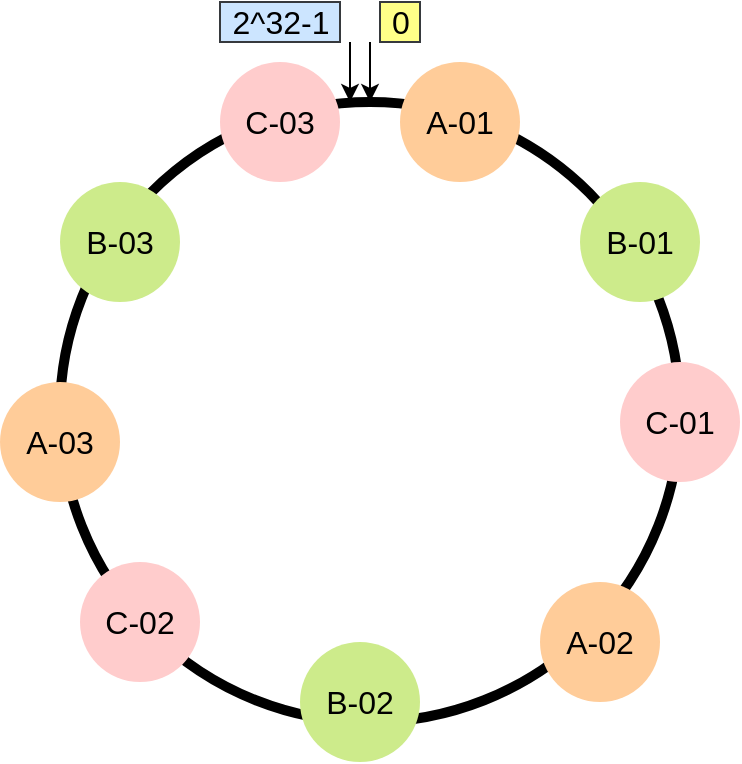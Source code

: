 <mxfile version="16.6.1" type="github">
  <diagram id="uhZRrbbooafKq6Ty_Mqz" name="Page-1">
    <mxGraphModel dx="946" dy="558" grid="1" gridSize="10" guides="1" tooltips="1" connect="1" arrows="1" fold="1" page="1" pageScale="1" pageWidth="827" pageHeight="1169" math="0" shadow="0">
      <root>
        <mxCell id="0" />
        <mxCell id="1" parent="0" />
        <mxCell id="T0rcanwpA7fi5b8NUpEl-1" value="" style="ellipse;whiteSpace=wrap;html=1;aspect=fixed;strokeWidth=5;fontSize=16;" vertex="1" parent="1">
          <mxGeometry x="260" y="140" width="310" height="310" as="geometry" />
        </mxCell>
        <mxCell id="T0rcanwpA7fi5b8NUpEl-2" value="" style="endArrow=classic;html=1;rounded=0;entryX=0.5;entryY=0;entryDx=0;entryDy=0;fontSize=16;" edge="1" parent="1" target="T0rcanwpA7fi5b8NUpEl-1">
          <mxGeometry width="50" height="50" relative="1" as="geometry">
            <mxPoint x="415" y="110" as="sourcePoint" />
            <mxPoint x="450" y="50" as="targetPoint" />
          </mxGeometry>
        </mxCell>
        <mxCell id="T0rcanwpA7fi5b8NUpEl-3" value="0" style="text;html=1;align=center;verticalAlign=middle;resizable=0;points=[];autosize=1;strokeColor=#36393d;fillColor=#ffff88;fontSize=16;" vertex="1" parent="1">
          <mxGeometry x="420" y="90" width="20" height="20" as="geometry" />
        </mxCell>
        <mxCell id="T0rcanwpA7fi5b8NUpEl-4" value="" style="endArrow=classic;html=1;rounded=0;entryX=0.5;entryY=0;entryDx=0;entryDy=0;fontSize=16;" edge="1" parent="1">
          <mxGeometry width="50" height="50" relative="1" as="geometry">
            <mxPoint x="405" y="110" as="sourcePoint" />
            <mxPoint x="405" y="140" as="targetPoint" />
          </mxGeometry>
        </mxCell>
        <mxCell id="T0rcanwpA7fi5b8NUpEl-5" value="2^32-1" style="text;html=1;align=center;verticalAlign=middle;resizable=0;points=[];autosize=1;strokeColor=#36393d;fillColor=#cce5ff;fontSize=16;" vertex="1" parent="1">
          <mxGeometry x="340" y="90" width="60" height="20" as="geometry" />
        </mxCell>
        <mxCell id="T0rcanwpA7fi5b8NUpEl-6" value="A-01" style="ellipse;whiteSpace=wrap;html=1;aspect=fixed;fontSize=16;strokeWidth=5;fillColor=#ffcc99;strokeColor=none;" vertex="1" parent="1">
          <mxGeometry x="430" y="120" width="60" height="60" as="geometry" />
        </mxCell>
        <mxCell id="T0rcanwpA7fi5b8NUpEl-19" value="B-01" style="ellipse;whiteSpace=wrap;html=1;aspect=fixed;fontSize=16;strokeWidth=5;fillColor=#cdeb8b;strokeColor=none;" vertex="1" parent="1">
          <mxGeometry x="520" y="180" width="60" height="60" as="geometry" />
        </mxCell>
        <mxCell id="T0rcanwpA7fi5b8NUpEl-20" value="C-01" style="ellipse;whiteSpace=wrap;html=1;aspect=fixed;fontSize=16;strokeWidth=5;fillColor=#ffcccc;strokeColor=none;" vertex="1" parent="1">
          <mxGeometry x="540" y="270" width="60" height="60" as="geometry" />
        </mxCell>
        <mxCell id="T0rcanwpA7fi5b8NUpEl-21" value="A-02" style="ellipse;whiteSpace=wrap;html=1;aspect=fixed;fontSize=16;strokeWidth=5;fillColor=#ffcc99;strokeColor=none;" vertex="1" parent="1">
          <mxGeometry x="500" y="380" width="60" height="60" as="geometry" />
        </mxCell>
        <mxCell id="T0rcanwpA7fi5b8NUpEl-22" value="B-02" style="ellipse;whiteSpace=wrap;html=1;aspect=fixed;fontSize=16;strokeWidth=5;fillColor=#cdeb8b;strokeColor=none;" vertex="1" parent="1">
          <mxGeometry x="380" y="410" width="60" height="60" as="geometry" />
        </mxCell>
        <mxCell id="T0rcanwpA7fi5b8NUpEl-23" value="C-02" style="ellipse;whiteSpace=wrap;html=1;aspect=fixed;fontSize=16;strokeWidth=5;fillColor=#ffcccc;strokeColor=none;" vertex="1" parent="1">
          <mxGeometry x="270" y="370" width="60" height="60" as="geometry" />
        </mxCell>
        <mxCell id="T0rcanwpA7fi5b8NUpEl-24" value="A-03" style="ellipse;whiteSpace=wrap;html=1;aspect=fixed;fontSize=16;strokeWidth=5;fillColor=#ffcc99;strokeColor=none;" vertex="1" parent="1">
          <mxGeometry x="230" y="280" width="60" height="60" as="geometry" />
        </mxCell>
        <mxCell id="T0rcanwpA7fi5b8NUpEl-25" value="B-03" style="ellipse;whiteSpace=wrap;html=1;aspect=fixed;fontSize=16;strokeWidth=5;fillColor=#cdeb8b;strokeColor=none;" vertex="1" parent="1">
          <mxGeometry x="260" y="180" width="60" height="60" as="geometry" />
        </mxCell>
        <mxCell id="T0rcanwpA7fi5b8NUpEl-26" value="C-03" style="ellipse;whiteSpace=wrap;html=1;aspect=fixed;fontSize=16;strokeWidth=5;fillColor=#ffcccc;strokeColor=none;" vertex="1" parent="1">
          <mxGeometry x="340" y="120" width="60" height="60" as="geometry" />
        </mxCell>
      </root>
    </mxGraphModel>
  </diagram>
</mxfile>
